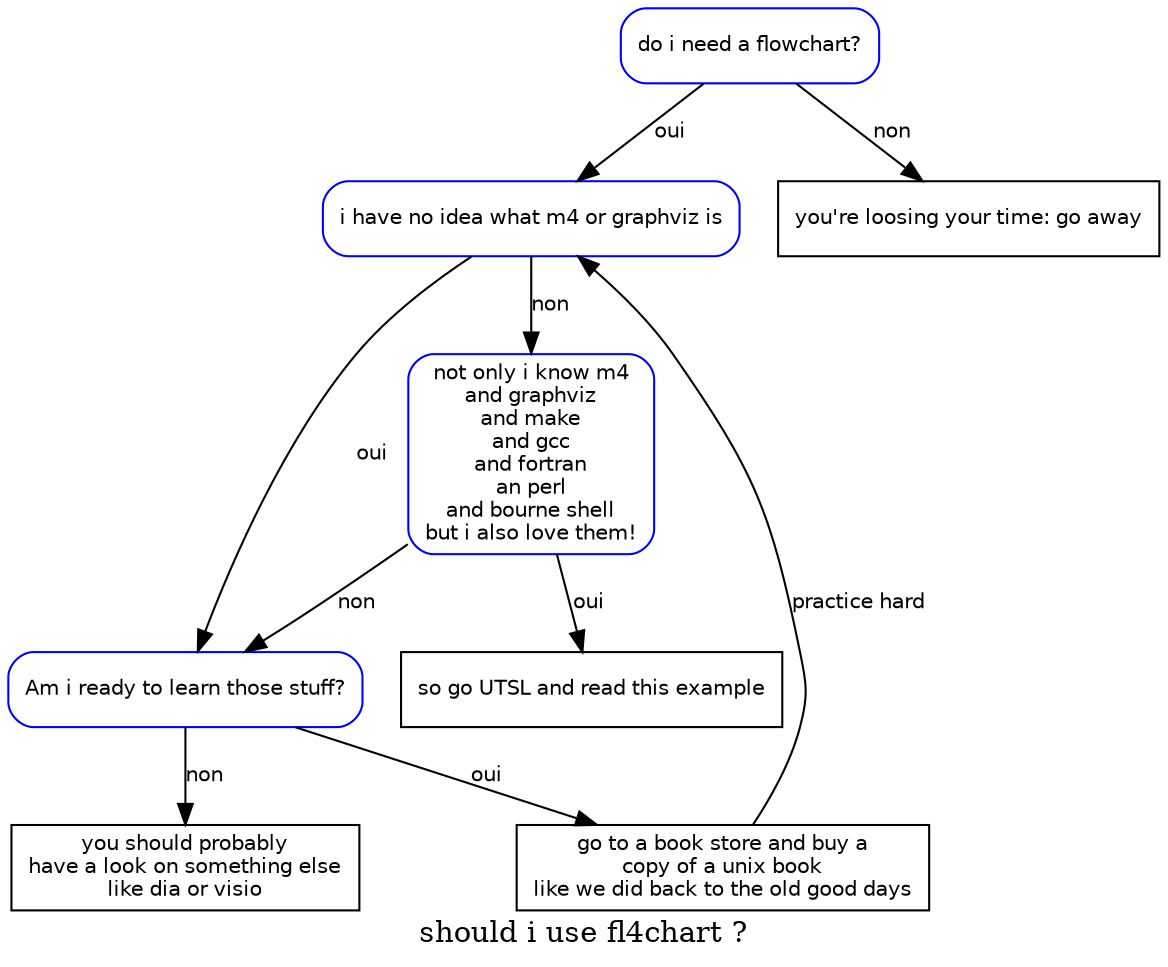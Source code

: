 digraph { 
node [ fontname = "Bitstream Vera Sans", fontsize = 10 ]
edge [ fontname = "Bitstream Vera Sans", fontsize = 10 ]
 label="should i use fl4chart ?"

doINeedIt [shape=box, style=rounded, color=blue, label="do i need a flowchart?", ]
doINeedIt -> iAmNewbie [label="oui"]; doINeedIt -> noYouDont [label="non"]
noYouDont [shape=box, label="you're loosing your time: go away", ]

iAmNewbie [shape=box, style=rounded, color=blue, label="i have no idea what m4 or graphviz is", ]
iAmNewbie -> wannaLearn [label="oui"]; iAmNewbie -> unixLover [label="non"]
unixLover [shape=box, style=rounded, color=blue, label="not only i know m4
and graphviz
and make
and gcc
and fortran
an perl
and bourne shell
but i also love them!", ]
unixLover -> haveALook [label="oui"]; unixLover -> wannaLearn [label="non"] 

moveOn [shape=box, label="you should probably
have a look on something else
like dia or visio", ]
haveALook [shape=box, label="so go UTSL and read this example", ] 

wannaLearn [shape=box, style=rounded, color=blue, label="Am i ready to learn those stuff?", ]
wannaLearn -> goBuyCopy [label="oui"]; wannaLearn -> moveOn [label="non"]
goBuyCopy [shape=box, label="go to a book store and buy a
copy of a unix book
like we did back to the old good days", ]
goBuyCopy -> iAmNewbie [label="practice hard",]

}



